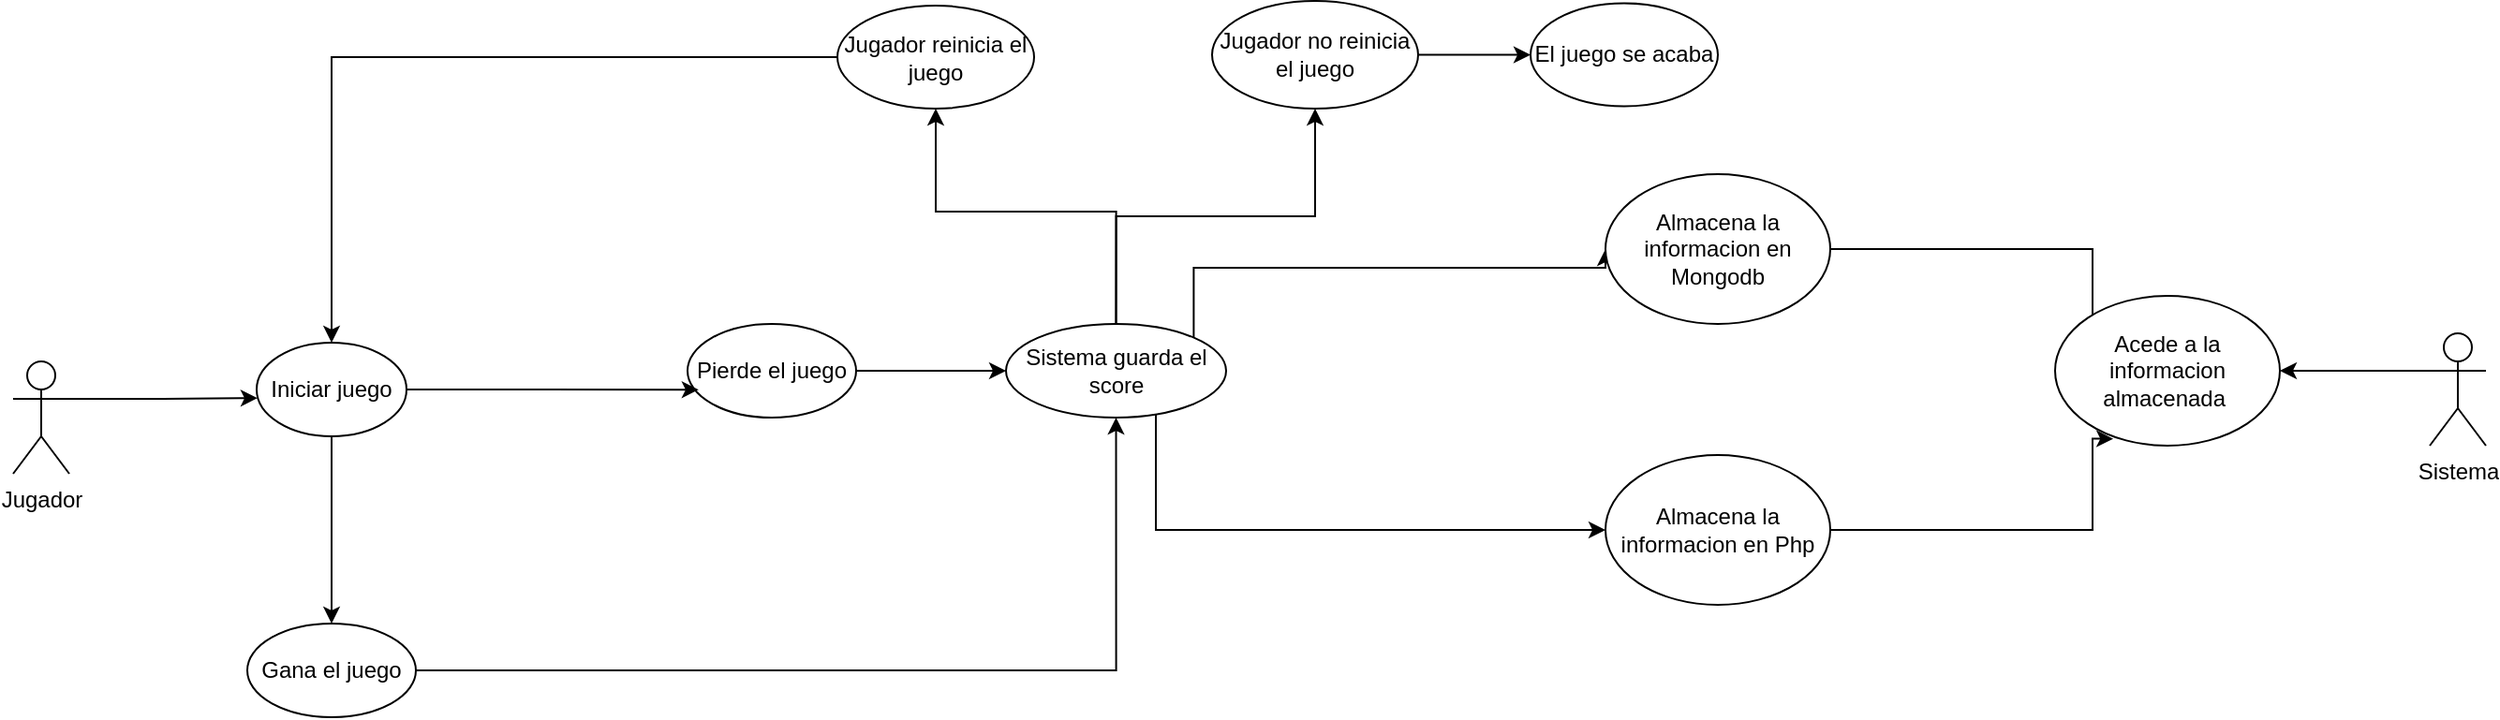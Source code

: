 <mxfile version="27.0.5">
  <diagram name="Página-1" id="LvTM7hUMkNFG88U-1tMO">
    <mxGraphModel grid="1" page="1" gridSize="10" guides="1" tooltips="1" connect="1" arrows="1" fold="1" pageScale="1" pageWidth="827" pageHeight="1169" math="0" shadow="0">
      <root>
        <mxCell id="0" />
        <mxCell id="1" parent="0" />
        <mxCell id="dz7NpgIh8QfnOfa9CY9b-1" value="Jugador" style="shape=umlActor;verticalLabelPosition=bottom;verticalAlign=top;html=1;outlineConnect=0;" vertex="1" parent="1">
          <mxGeometry x="120" y="240" width="30" height="60" as="geometry" />
        </mxCell>
        <mxCell id="dz7NpgIh8QfnOfa9CY9b-25" style="edgeStyle=orthogonalEdgeStyle;rounded=0;orthogonalLoop=1;jettySize=auto;html=1;exitX=0.5;exitY=1;exitDx=0;exitDy=0;entryX=0.5;entryY=0;entryDx=0;entryDy=0;" edge="1" parent="1" source="dz7NpgIh8QfnOfa9CY9b-4" target="dz7NpgIh8QfnOfa9CY9b-23">
          <mxGeometry relative="1" as="geometry" />
        </mxCell>
        <mxCell id="dz7NpgIh8QfnOfa9CY9b-4" value="Iniciar juego" style="ellipse;whiteSpace=wrap;html=1;" vertex="1" parent="1">
          <mxGeometry x="250" y="230" width="80" height="50" as="geometry" />
        </mxCell>
        <mxCell id="dz7NpgIh8QfnOfa9CY9b-10" style="edgeStyle=orthogonalEdgeStyle;rounded=0;orthogonalLoop=1;jettySize=auto;html=1;exitX=1;exitY=0.333;exitDx=0;exitDy=0;exitPerimeter=0;entryX=0.006;entryY=0.592;entryDx=0;entryDy=0;entryPerimeter=0;" edge="1" parent="1" source="dz7NpgIh8QfnOfa9CY9b-1" target="dz7NpgIh8QfnOfa9CY9b-4">
          <mxGeometry relative="1" as="geometry" />
        </mxCell>
        <mxCell id="2Enujm8ikF5ziBrE6Qi4-2" style="edgeStyle=orthogonalEdgeStyle;rounded=0;orthogonalLoop=1;jettySize=auto;html=1;exitX=1;exitY=0.5;exitDx=0;exitDy=0;" edge="1" parent="1" source="dz7NpgIh8QfnOfa9CY9b-11" target="dz7NpgIh8QfnOfa9CY9b-13">
          <mxGeometry relative="1" as="geometry" />
        </mxCell>
        <mxCell id="dz7NpgIh8QfnOfa9CY9b-11" value="Pierde el juego" style="ellipse;whiteSpace=wrap;html=1;" vertex="1" parent="1">
          <mxGeometry x="480" y="220" width="90" height="50" as="geometry" />
        </mxCell>
        <mxCell id="2Enujm8ikF5ziBrE6Qi4-11" style="edgeStyle=orthogonalEdgeStyle;rounded=0;orthogonalLoop=1;jettySize=auto;html=1;exitX=0.5;exitY=0;exitDx=0;exitDy=0;entryX=0.5;entryY=1;entryDx=0;entryDy=0;" edge="1" parent="1" source="dz7NpgIh8QfnOfa9CY9b-13" target="dz7NpgIh8QfnOfa9CY9b-16">
          <mxGeometry relative="1" as="geometry">
            <Array as="points">
              <mxPoint x="709" y="160" />
              <mxPoint x="613" y="160" />
            </Array>
          </mxGeometry>
        </mxCell>
        <mxCell id="2Enujm8ikF5ziBrE6Qi4-13" style="edgeStyle=orthogonalEdgeStyle;rounded=0;orthogonalLoop=1;jettySize=auto;html=1;exitX=0.5;exitY=0;exitDx=0;exitDy=0;entryX=0.5;entryY=1;entryDx=0;entryDy=0;" edge="1" parent="1" source="dz7NpgIh8QfnOfa9CY9b-13" target="dz7NpgIh8QfnOfa9CY9b-20">
          <mxGeometry relative="1" as="geometry" />
        </mxCell>
        <mxCell id="2Enujm8ikF5ziBrE6Qi4-26" style="edgeStyle=orthogonalEdgeStyle;rounded=0;orthogonalLoop=1;jettySize=auto;html=1;exitX=1;exitY=0;exitDx=0;exitDy=0;entryX=0;entryY=0.5;entryDx=0;entryDy=0;" edge="1" parent="1" source="dz7NpgIh8QfnOfa9CY9b-13" target="2Enujm8ikF5ziBrE6Qi4-24">
          <mxGeometry relative="1" as="geometry">
            <Array as="points">
              <mxPoint x="750" y="190" />
              <mxPoint x="970" y="190" />
            </Array>
          </mxGeometry>
        </mxCell>
        <mxCell id="2Enujm8ikF5ziBrE6Qi4-27" style="edgeStyle=orthogonalEdgeStyle;rounded=0;orthogonalLoop=1;jettySize=auto;html=1;exitX=1;exitY=1;exitDx=0;exitDy=0;entryX=0;entryY=0.5;entryDx=0;entryDy=0;" edge="1" parent="1" source="dz7NpgIh8QfnOfa9CY9b-13" target="2Enujm8ikF5ziBrE6Qi4-25">
          <mxGeometry relative="1" as="geometry">
            <Array as="points">
              <mxPoint x="730" y="263" />
              <mxPoint x="730" y="330" />
              <mxPoint x="940" y="330" />
            </Array>
          </mxGeometry>
        </mxCell>
        <mxCell id="dz7NpgIh8QfnOfa9CY9b-13" value="Sistema guarda el score" style="ellipse;whiteSpace=wrap;html=1;" vertex="1" parent="1">
          <mxGeometry x="650" y="220" width="117.5" height="50" as="geometry" />
        </mxCell>
        <mxCell id="dz7NpgIh8QfnOfa9CY9b-15" style="edgeStyle=orthogonalEdgeStyle;rounded=0;orthogonalLoop=1;jettySize=auto;html=1;exitX=1;exitY=0.5;exitDx=0;exitDy=0;entryX=0.066;entryY=0.702;entryDx=0;entryDy=0;entryPerimeter=0;" edge="1" parent="1" source="dz7NpgIh8QfnOfa9CY9b-4" target="dz7NpgIh8QfnOfa9CY9b-11">
          <mxGeometry relative="1" as="geometry" />
        </mxCell>
        <mxCell id="2Enujm8ikF5ziBrE6Qi4-14" style="edgeStyle=orthogonalEdgeStyle;rounded=0;orthogonalLoop=1;jettySize=auto;html=1;exitX=0;exitY=0.5;exitDx=0;exitDy=0;entryX=0.5;entryY=0;entryDx=0;entryDy=0;" edge="1" parent="1" source="dz7NpgIh8QfnOfa9CY9b-16" target="dz7NpgIh8QfnOfa9CY9b-4">
          <mxGeometry relative="1" as="geometry" />
        </mxCell>
        <mxCell id="dz7NpgIh8QfnOfa9CY9b-16" value="Jugador reinicia el juego" style="ellipse;whiteSpace=wrap;html=1;" vertex="1" parent="1">
          <mxGeometry x="560" y="50" width="105" height="55" as="geometry" />
        </mxCell>
        <mxCell id="2Enujm8ikF5ziBrE6Qi4-18" style="edgeStyle=orthogonalEdgeStyle;rounded=0;orthogonalLoop=1;jettySize=auto;html=1;exitX=1;exitY=0.5;exitDx=0;exitDy=0;" edge="1" parent="1" source="dz7NpgIh8QfnOfa9CY9b-20" target="2Enujm8ikF5ziBrE6Qi4-17">
          <mxGeometry relative="1" as="geometry" />
        </mxCell>
        <mxCell id="dz7NpgIh8QfnOfa9CY9b-20" value="Jugador no reinicia el juego" style="ellipse;whiteSpace=wrap;html=1;" vertex="1" parent="1">
          <mxGeometry x="760" y="47.5" width="110" height="57.5" as="geometry" />
        </mxCell>
        <mxCell id="2Enujm8ikF5ziBrE6Qi4-10" style="edgeStyle=orthogonalEdgeStyle;rounded=0;orthogonalLoop=1;jettySize=auto;html=1;exitX=1;exitY=0.5;exitDx=0;exitDy=0;entryX=0.5;entryY=1;entryDx=0;entryDy=0;" edge="1" parent="1" source="dz7NpgIh8QfnOfa9CY9b-23" target="dz7NpgIh8QfnOfa9CY9b-13">
          <mxGeometry relative="1" as="geometry" />
        </mxCell>
        <mxCell id="dz7NpgIh8QfnOfa9CY9b-23" value="Gana el juego" style="ellipse;whiteSpace=wrap;html=1;" vertex="1" parent="1">
          <mxGeometry x="245" y="380" width="90" height="50" as="geometry" />
        </mxCell>
        <mxCell id="2Enujm8ikF5ziBrE6Qi4-17" value="El juego se acaba" style="ellipse;whiteSpace=wrap;html=1;" vertex="1" parent="1">
          <mxGeometry x="930" y="48.75" width="100" height="55" as="geometry" />
        </mxCell>
        <mxCell id="2Enujm8ikF5ziBrE6Qi4-29" style="edgeStyle=orthogonalEdgeStyle;rounded=0;orthogonalLoop=1;jettySize=auto;html=1;exitX=0;exitY=0.333;exitDx=0;exitDy=0;exitPerimeter=0;" edge="1" parent="1" source="2Enujm8ikF5ziBrE6Qi4-19" target="2Enujm8ikF5ziBrE6Qi4-28">
          <mxGeometry relative="1" as="geometry" />
        </mxCell>
        <mxCell id="2Enujm8ikF5ziBrE6Qi4-19" value="Sistema" style="shape=umlActor;verticalLabelPosition=bottom;verticalAlign=top;html=1;outlineConnect=0;" vertex="1" parent="1">
          <mxGeometry x="1410" y="225" width="30" height="60" as="geometry" />
        </mxCell>
        <mxCell id="2Enujm8ikF5ziBrE6Qi4-30" style="edgeStyle=orthogonalEdgeStyle;rounded=0;orthogonalLoop=1;jettySize=auto;html=1;exitX=1;exitY=0.5;exitDx=0;exitDy=0;entryX=0;entryY=0;entryDx=0;entryDy=0;" edge="1" parent="1" source="2Enujm8ikF5ziBrE6Qi4-24" target="2Enujm8ikF5ziBrE6Qi4-28">
          <mxGeometry relative="1" as="geometry">
            <Array as="points">
              <mxPoint x="1230" y="180" />
              <mxPoint x="1230" y="217" />
            </Array>
          </mxGeometry>
        </mxCell>
        <mxCell id="2Enujm8ikF5ziBrE6Qi4-24" value="Almacena la informacion en Mongodb" style="ellipse;whiteSpace=wrap;html=1;" vertex="1" parent="1">
          <mxGeometry x="970" y="140" width="120" height="80" as="geometry" />
        </mxCell>
        <mxCell id="2Enujm8ikF5ziBrE6Qi4-25" value="Almacena la informacion en Php" style="ellipse;whiteSpace=wrap;html=1;" vertex="1" parent="1">
          <mxGeometry x="970" y="290" width="120" height="80" as="geometry" />
        </mxCell>
        <mxCell id="2Enujm8ikF5ziBrE6Qi4-28" value="Acede a la informacion almacenada&amp;nbsp;" style="ellipse;whiteSpace=wrap;html=1;" vertex="1" parent="1">
          <mxGeometry x="1210" y="205" width="120" height="80" as="geometry" />
        </mxCell>
        <mxCell id="2Enujm8ikF5ziBrE6Qi4-32" style="edgeStyle=orthogonalEdgeStyle;rounded=0;orthogonalLoop=1;jettySize=auto;html=1;exitX=1;exitY=0.5;exitDx=0;exitDy=0;entryX=0.259;entryY=0.954;entryDx=0;entryDy=0;entryPerimeter=0;" edge="1" parent="1" source="2Enujm8ikF5ziBrE6Qi4-25" target="2Enujm8ikF5ziBrE6Qi4-28">
          <mxGeometry relative="1" as="geometry">
            <Array as="points">
              <mxPoint x="1230" y="330" />
              <mxPoint x="1230" y="281" />
            </Array>
          </mxGeometry>
        </mxCell>
      </root>
    </mxGraphModel>
  </diagram>
</mxfile>
